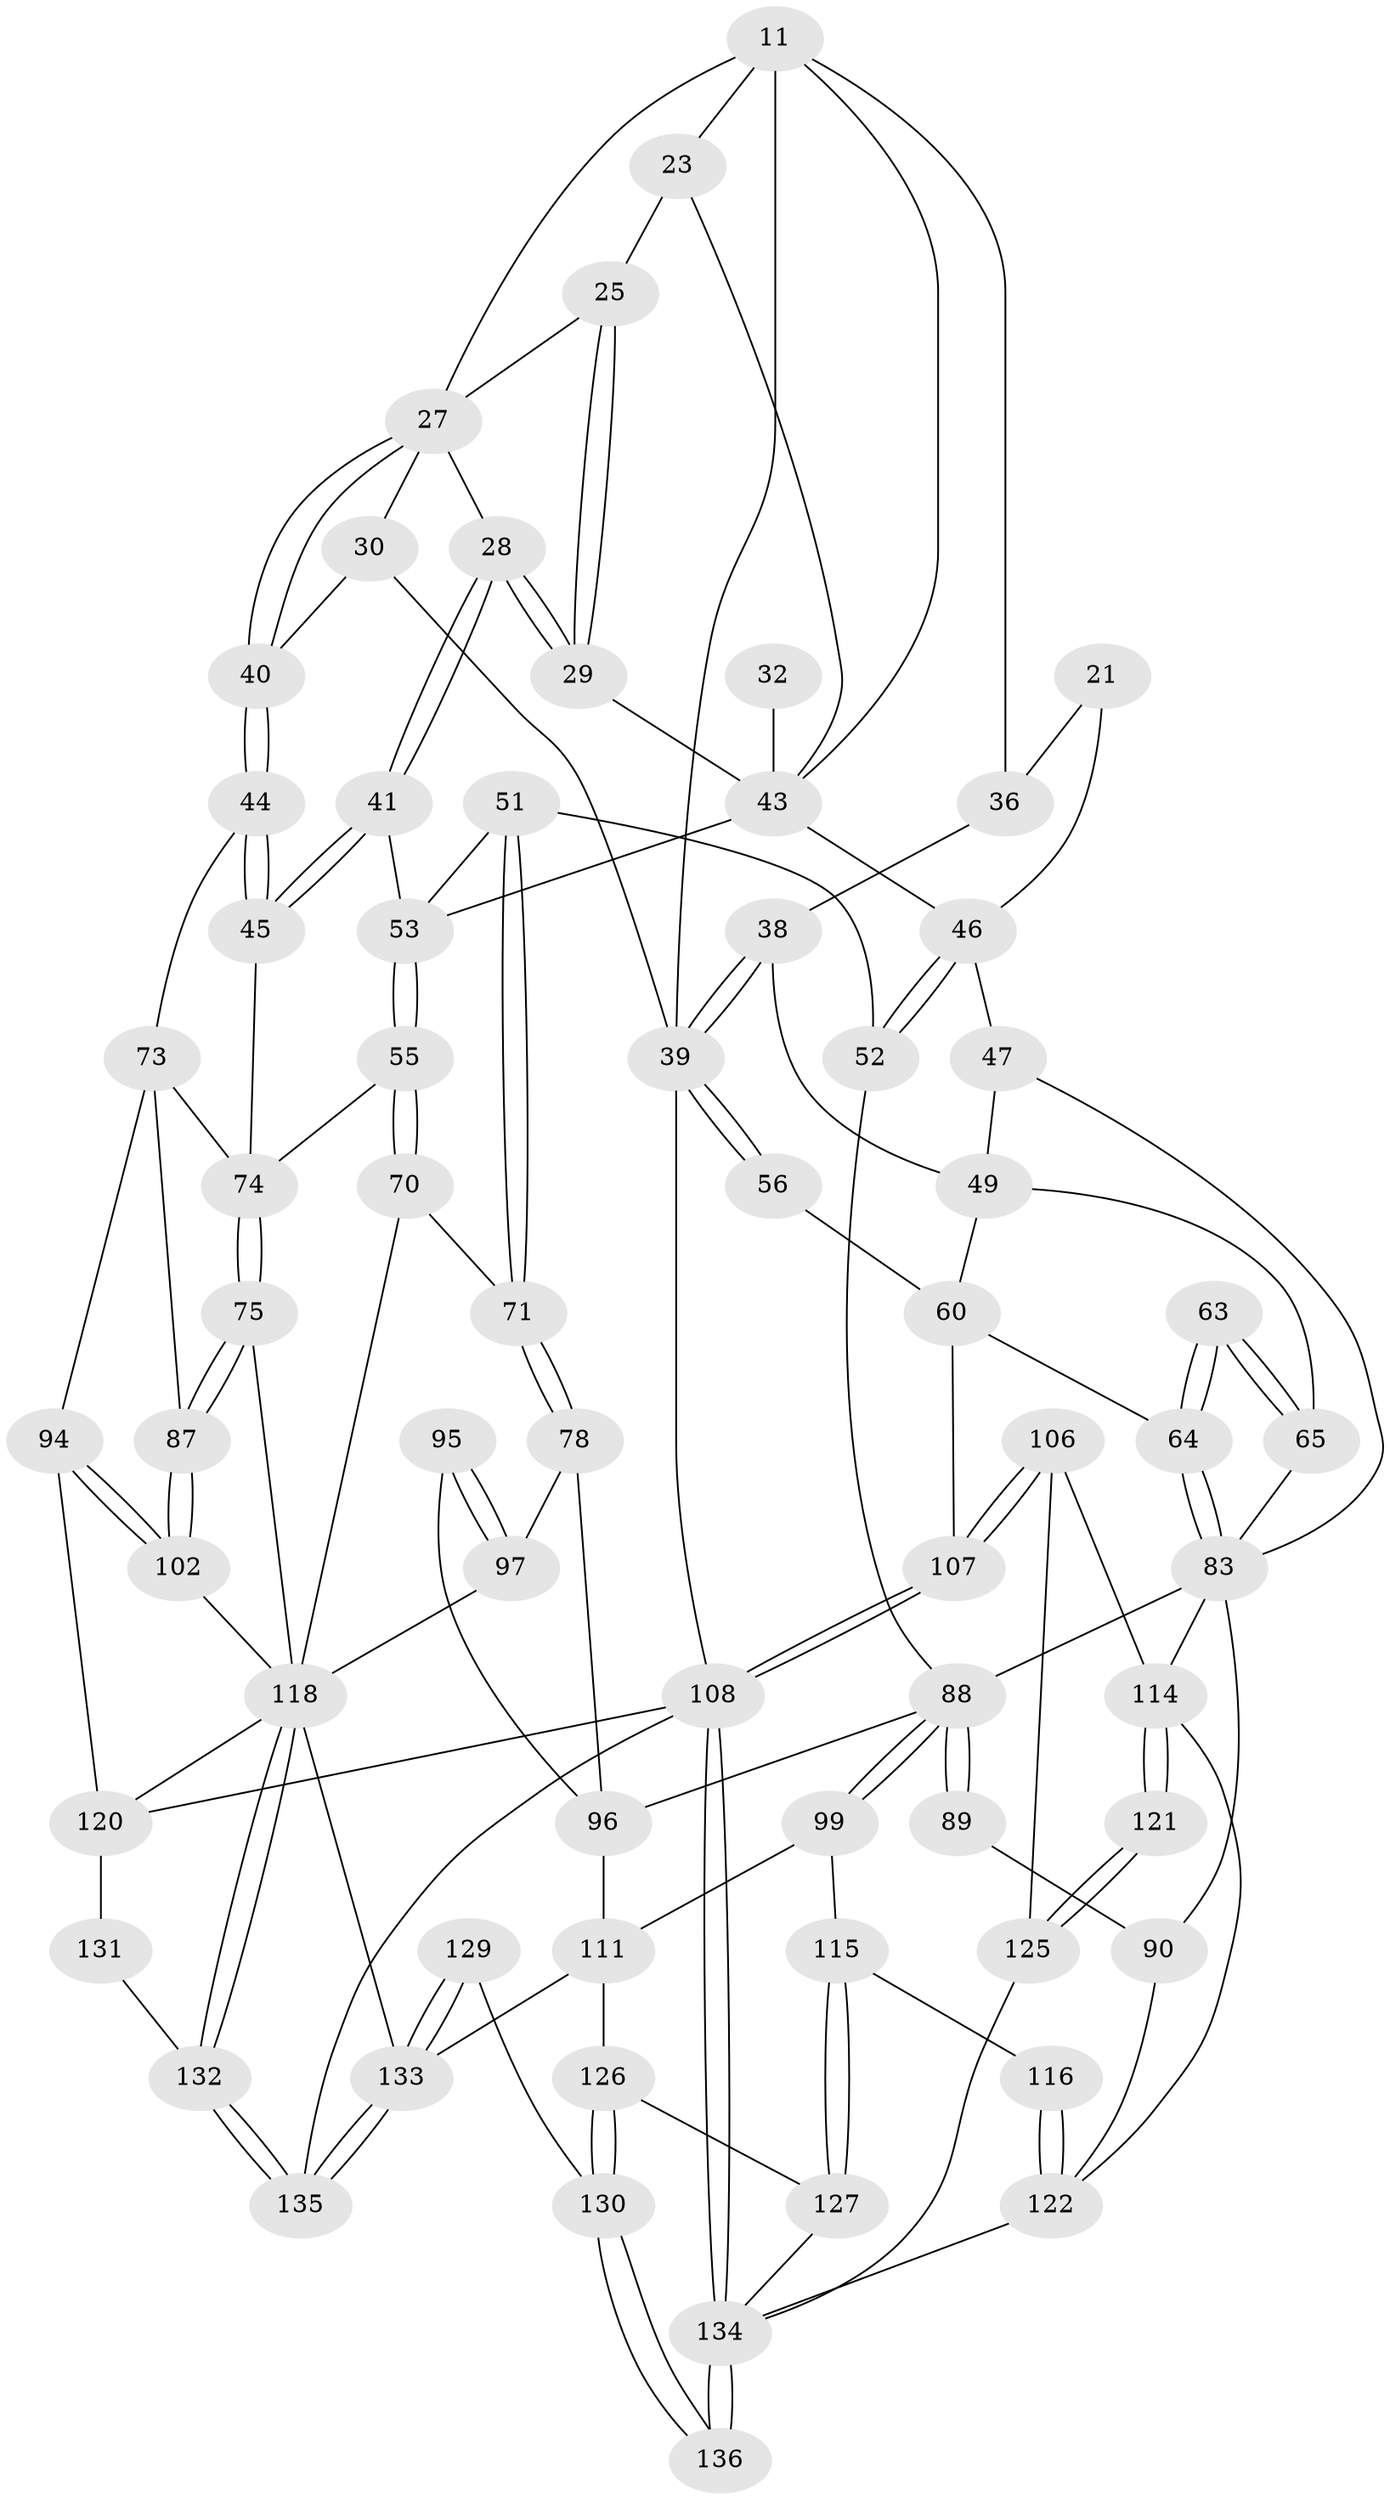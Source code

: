 // original degree distribution, {4: 0.21323529411764705, 5: 0.5514705882352942, 6: 0.21323529411764705, 3: 0.022058823529411766}
// Generated by graph-tools (version 1.1) at 2025/00/03/09/25 05:00:23]
// undirected, 68 vertices, 151 edges
graph export_dot {
graph [start="1"]
  node [color=gray90,style=filled];
  11 [pos="+0.23947821570939593+0.15058062963602356",super="+10"];
  21 [pos="+0.36314366204059423+0.20889738532599705"];
  23 [pos="+0.7840380495064748+0.17839890212184223",super="+15"];
  25 [pos="+0.814896223373332+0.21296240536958932",super="+13"];
  27 [pos="+0.9487092660055446+0.20002607700673208",super="+26"];
  28 [pos="+0.8348685936929353+0.2554841533654554"];
  29 [pos="+0.8325061289329686+0.25437205527521695"];
  30 [pos="+1+0"];
  32 [pos="+0.6432327861639157+0.25238656829051825"];
  36 [pos="+0.26317312725485553+0.18653435430821555",super="+17"];
  38 [pos="+0.17873443363892064+0.3297702426518585",super="+37"];
  39 [pos="+0+0.2285502834204934",super="+35+9+7"];
  40 [pos="+1+0.29207893069837265"];
  41 [pos="+0.8525822664722815+0.34310017734169185"];
  43 [pos="+0.7496601958038283+0.33725686118898407",super="+34+33"];
  44 [pos="+1+0.4531290355402111"];
  45 [pos="+0.9059191220619164+0.4019307948252146"];
  46 [pos="+0.4296534879724777+0.3684046981174012",super="+20"];
  47 [pos="+0.3211116033663212+0.42538703371137787"];
  49 [pos="+0.19141333154898318+0.3607281799010539",super="+48"];
  51 [pos="+0.5560429635620819+0.4170115001510333"];
  52 [pos="+0.5115866898991241+0.43010657457279"];
  53 [pos="+0.7245886209487913+0.4354819326371182",super="+50+42"];
  55 [pos="+0.7368986505316193+0.4576476640137716"];
  56 [pos="+0+0.21797716953217763"];
  60 [pos="+0.04036977476728714+0.5776107104651103",super="+59"];
  63 [pos="+0.08149834817377505+0.5654927650782708"];
  64 [pos="+0.050758918330085286+0.5815442315424258"];
  65 [pos="+0.1985651798787956+0.5100886599730016",super="+62"];
  70 [pos="+0.6979046614608074+0.5404415238384445"];
  71 [pos="+0.642726275248408+0.5412921688257639"];
  73 [pos="+0.9063956920623422+0.5748624296292386",super="+72"];
  74 [pos="+0.8311610605485332+0.5444014411756763",super="+54"];
  75 [pos="+0.7494374072755536+0.610018771552719"];
  78 [pos="+0.5892015040885652+0.5919273792071629"];
  83 [pos="+0.15576212041947424+0.6776634303500658",super="+82+81+67"];
  87 [pos="+0.8168814996478179+0.6469003436794485"];
  88 [pos="+0.4116477270889213+0.7332882835145225",super="+80+68+69+84"];
  89 [pos="+0.35428767741357153+0.6945898993370443"];
  90 [pos="+0.32467090565268086+0.7038302990958137"];
  94 [pos="+1+0.6194807941496762"];
  95 [pos="+0.6064486715891707+0.6986883650394164"];
  96 [pos="+0.5593400419447294+0.7094618200021305",super="+79"];
  97 [pos="+0.6711830039327347+0.7303537907639615",super="+85+86"];
  99 [pos="+0.42158884260438373+0.7511601765594611"];
  102 [pos="+0.8422261514229884+0.7063365286464168"];
  106 [pos="+0.013283780511002968+0.7884658080134244"];
  107 [pos="+0+0.777763467812441",super="+61"];
  108 [pos="+0+1",super="+91"];
  111 [pos="+0.5059147705351896+0.8206094842953046",super="+98"];
  114 [pos="+0.15572518036398478+0.7641270604675668",super="+104+105"];
  115 [pos="+0.3135617757561971+0.8599680827694415"];
  116 [pos="+0.29828464010529726+0.8587062138317795"];
  118 [pos="+0.7962255291441455+0.8996853448893711",super="+117+101+77"];
  120 [pos="+1+0.8104945534329003",super="+93+92"];
  121 [pos="+0.10418992829079507+0.8642029417753208"];
  122 [pos="+0.22497789900650325+0.8820082366695202",super="+113+112"];
  125 [pos="+0.09825646806318503+0.9190189716595861"];
  126 [pos="+0.47743522579885783+0.8514584149262813"];
  127 [pos="+0.3866599793582661+0.9266594731581401"];
  129 [pos="+0.5722364745636307+1"];
  130 [pos="+0.46095344353223866+1"];
  131 [pos="+0.8849003823535552+0.9413158552077725"];
  132 [pos="+0.8515343040465925+0.9588061618333473"];
  133 [pos="+0.575861997869743+1",super="+119+109+110"];
  134 [pos="+0+1",super="+128"];
  135 [pos="+0.8268515744631046+1"];
  136 [pos="+0.3658010795888096+1"];
  11 -- 39 [weight=2];
  11 -- 23;
  11 -- 43;
  11 -- 36;
  11 -- 27;
  21 -- 36 [weight=2];
  21 -- 46;
  23 -- 25 [weight=2];
  23 -- 43 [weight=2];
  25 -- 29;
  25 -- 29;
  25 -- 27;
  27 -- 28;
  27 -- 40;
  27 -- 40;
  27 -- 30;
  28 -- 29;
  28 -- 29;
  28 -- 41;
  28 -- 41;
  29 -- 43;
  30 -- 40;
  30 -- 39;
  32 -- 43 [weight=3];
  36 -- 38;
  38 -- 39;
  38 -- 39;
  38 -- 49;
  39 -- 56 [weight=2];
  39 -- 56;
  39 -- 108 [weight=2];
  40 -- 44;
  40 -- 44;
  41 -- 45;
  41 -- 45;
  41 -- 53;
  43 -- 53 [weight=2];
  43 -- 46;
  44 -- 45;
  44 -- 45;
  44 -- 73;
  45 -- 74;
  46 -- 47;
  46 -- 52;
  46 -- 52;
  47 -- 49;
  47 -- 83;
  49 -- 60;
  49 -- 65;
  51 -- 52;
  51 -- 71;
  51 -- 71;
  51 -- 53;
  52 -- 88;
  53 -- 55;
  53 -- 55;
  55 -- 70;
  55 -- 70;
  55 -- 74;
  56 -- 60;
  60 -- 64;
  60 -- 107 [weight=2];
  63 -- 64;
  63 -- 64;
  63 -- 65 [weight=2];
  63 -- 65;
  64 -- 83;
  64 -- 83;
  65 -- 83;
  70 -- 71;
  70 -- 118;
  71 -- 78;
  71 -- 78;
  73 -- 74;
  73 -- 87;
  73 -- 94;
  74 -- 75;
  74 -- 75;
  75 -- 87;
  75 -- 87;
  75 -- 118;
  78 -- 97;
  78 -- 96;
  83 -- 114;
  83 -- 90;
  83 -- 88 [weight=2];
  87 -- 102;
  87 -- 102;
  88 -- 89 [weight=2];
  88 -- 89;
  88 -- 99;
  88 -- 99;
  88 -- 96;
  89 -- 90;
  90 -- 122;
  94 -- 102;
  94 -- 102;
  94 -- 120;
  95 -- 96;
  95 -- 97 [weight=2];
  95 -- 97;
  96 -- 111;
  97 -- 118 [weight=2];
  99 -- 115;
  99 -- 111;
  102 -- 118;
  106 -- 107;
  106 -- 107;
  106 -- 125;
  106 -- 114;
  107 -- 108;
  107 -- 108;
  108 -- 134;
  108 -- 134;
  108 -- 135;
  108 -- 120;
  111 -- 126;
  111 -- 133;
  114 -- 121 [weight=2];
  114 -- 121;
  114 -- 122;
  115 -- 116;
  115 -- 127;
  115 -- 127;
  116 -- 122 [weight=2];
  116 -- 122;
  118 -- 132;
  118 -- 132;
  118 -- 133 [weight=2];
  118 -- 120;
  120 -- 131 [weight=2];
  121 -- 125;
  121 -- 125;
  122 -- 134;
  125 -- 134;
  126 -- 127;
  126 -- 130;
  126 -- 130;
  127 -- 134;
  129 -- 130;
  129 -- 133 [weight=2];
  129 -- 133;
  130 -- 136;
  130 -- 136;
  131 -- 132;
  132 -- 135;
  132 -- 135;
  133 -- 135;
  133 -- 135;
  134 -- 136 [weight=2];
  134 -- 136;
}
